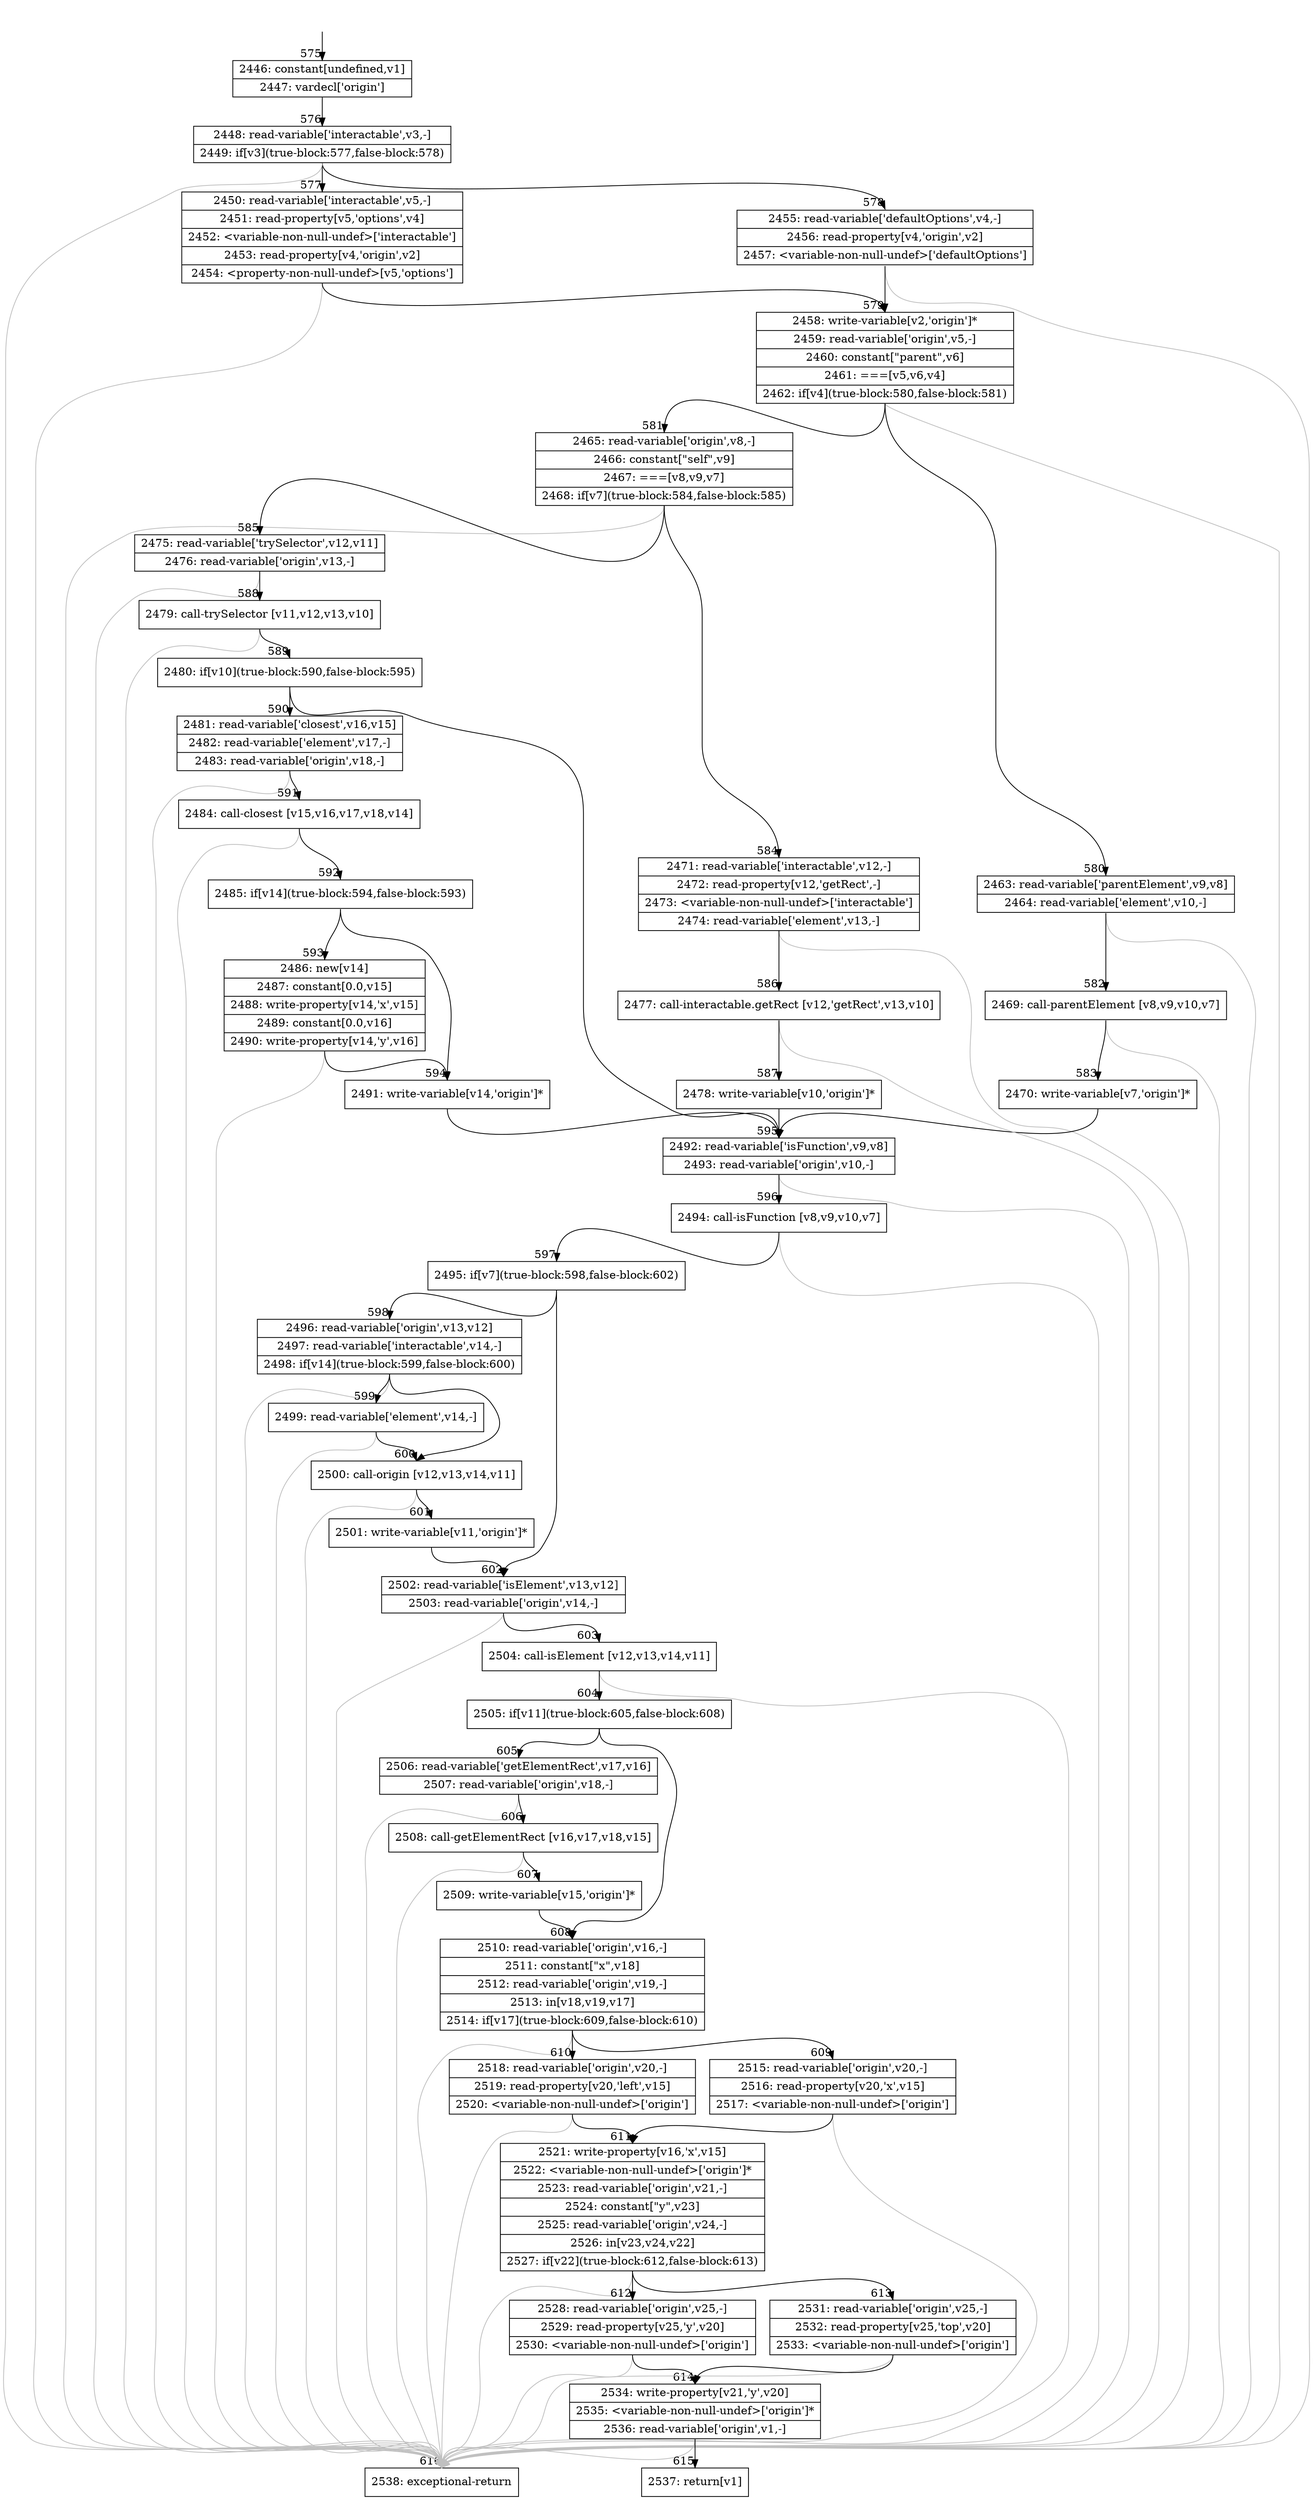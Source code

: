 digraph {
rankdir="TD"
BB_entry43[shape=none,label=""];
BB_entry43 -> BB575 [tailport=s, headport=n, headlabel="    575"]
BB575 [shape=record label="{2446: constant[undefined,v1]|2447: vardecl['origin']}" ] 
BB575 -> BB576 [tailport=s, headport=n, headlabel="      576"]
BB576 [shape=record label="{2448: read-variable['interactable',v3,-]|2449: if[v3](true-block:577,false-block:578)}" ] 
BB576 -> BB577 [tailport=s, headport=n, headlabel="      577"]
BB576 -> BB578 [tailport=s, headport=n, headlabel="      578"]
BB576 -> BB616 [tailport=s, headport=n, color=gray, headlabel="      616"]
BB577 [shape=record label="{2450: read-variable['interactable',v5,-]|2451: read-property[v5,'options',v4]|2452: \<variable-non-null-undef\>['interactable']|2453: read-property[v4,'origin',v2]|2454: \<property-non-null-undef\>[v5,'options']}" ] 
BB577 -> BB579 [tailport=s, headport=n, headlabel="      579"]
BB577 -> BB616 [tailport=s, headport=n, color=gray]
BB578 [shape=record label="{2455: read-variable['defaultOptions',v4,-]|2456: read-property[v4,'origin',v2]|2457: \<variable-non-null-undef\>['defaultOptions']}" ] 
BB578 -> BB579 [tailport=s, headport=n]
BB578 -> BB616 [tailport=s, headport=n, color=gray]
BB579 [shape=record label="{2458: write-variable[v2,'origin']*|2459: read-variable['origin',v5,-]|2460: constant[\"parent\",v6]|2461: ===[v5,v6,v4]|2462: if[v4](true-block:580,false-block:581)}" ] 
BB579 -> BB580 [tailport=s, headport=n, headlabel="      580"]
BB579 -> BB581 [tailport=s, headport=n, headlabel="      581"]
BB579 -> BB616 [tailport=s, headport=n, color=gray]
BB580 [shape=record label="{2463: read-variable['parentElement',v9,v8]|2464: read-variable['element',v10,-]}" ] 
BB580 -> BB582 [tailport=s, headport=n, headlabel="      582"]
BB580 -> BB616 [tailport=s, headport=n, color=gray]
BB581 [shape=record label="{2465: read-variable['origin',v8,-]|2466: constant[\"self\",v9]|2467: ===[v8,v9,v7]|2468: if[v7](true-block:584,false-block:585)}" ] 
BB581 -> BB584 [tailport=s, headport=n, headlabel="      584"]
BB581 -> BB585 [tailport=s, headport=n, headlabel="      585"]
BB581 -> BB616 [tailport=s, headport=n, color=gray]
BB582 [shape=record label="{2469: call-parentElement [v8,v9,v10,v7]}" ] 
BB582 -> BB583 [tailport=s, headport=n, headlabel="      583"]
BB582 -> BB616 [tailport=s, headport=n, color=gray]
BB583 [shape=record label="{2470: write-variable[v7,'origin']*}" ] 
BB583 -> BB595 [tailport=s, headport=n, headlabel="      595"]
BB584 [shape=record label="{2471: read-variable['interactable',v12,-]|2472: read-property[v12,'getRect',-]|2473: \<variable-non-null-undef\>['interactable']|2474: read-variable['element',v13,-]}" ] 
BB584 -> BB586 [tailport=s, headport=n, headlabel="      586"]
BB584 -> BB616 [tailport=s, headport=n, color=gray]
BB585 [shape=record label="{2475: read-variable['trySelector',v12,v11]|2476: read-variable['origin',v13,-]}" ] 
BB585 -> BB588 [tailport=s, headport=n, headlabel="      588"]
BB585 -> BB616 [tailport=s, headport=n, color=gray]
BB586 [shape=record label="{2477: call-interactable.getRect [v12,'getRect',v13,v10]}" ] 
BB586 -> BB587 [tailport=s, headport=n, headlabel="      587"]
BB586 -> BB616 [tailport=s, headport=n, color=gray]
BB587 [shape=record label="{2478: write-variable[v10,'origin']*}" ] 
BB587 -> BB595 [tailport=s, headport=n]
BB588 [shape=record label="{2479: call-trySelector [v11,v12,v13,v10]}" ] 
BB588 -> BB589 [tailport=s, headport=n, headlabel="      589"]
BB588 -> BB616 [tailport=s, headport=n, color=gray]
BB589 [shape=record label="{2480: if[v10](true-block:590,false-block:595)}" ] 
BB589 -> BB590 [tailport=s, headport=n, headlabel="      590"]
BB589 -> BB595 [tailport=s, headport=n]
BB590 [shape=record label="{2481: read-variable['closest',v16,v15]|2482: read-variable['element',v17,-]|2483: read-variable['origin',v18,-]}" ] 
BB590 -> BB591 [tailport=s, headport=n, headlabel="      591"]
BB590 -> BB616 [tailport=s, headport=n, color=gray]
BB591 [shape=record label="{2484: call-closest [v15,v16,v17,v18,v14]}" ] 
BB591 -> BB592 [tailport=s, headport=n, headlabel="      592"]
BB591 -> BB616 [tailport=s, headport=n, color=gray]
BB592 [shape=record label="{2485: if[v14](true-block:594,false-block:593)}" ] 
BB592 -> BB594 [tailport=s, headport=n, headlabel="      594"]
BB592 -> BB593 [tailport=s, headport=n, headlabel="      593"]
BB593 [shape=record label="{2486: new[v14]|2487: constant[0.0,v15]|2488: write-property[v14,'x',v15]|2489: constant[0.0,v16]|2490: write-property[v14,'y',v16]}" ] 
BB593 -> BB594 [tailport=s, headport=n]
BB593 -> BB616 [tailport=s, headport=n, color=gray]
BB594 [shape=record label="{2491: write-variable[v14,'origin']*}" ] 
BB594 -> BB595 [tailport=s, headport=n]
BB595 [shape=record label="{2492: read-variable['isFunction',v9,v8]|2493: read-variable['origin',v10,-]}" ] 
BB595 -> BB596 [tailport=s, headport=n, headlabel="      596"]
BB595 -> BB616 [tailport=s, headport=n, color=gray]
BB596 [shape=record label="{2494: call-isFunction [v8,v9,v10,v7]}" ] 
BB596 -> BB597 [tailport=s, headport=n, headlabel="      597"]
BB596 -> BB616 [tailport=s, headport=n, color=gray]
BB597 [shape=record label="{2495: if[v7](true-block:598,false-block:602)}" ] 
BB597 -> BB598 [tailport=s, headport=n, headlabel="      598"]
BB597 -> BB602 [tailport=s, headport=n, headlabel="      602"]
BB598 [shape=record label="{2496: read-variable['origin',v13,v12]|2497: read-variable['interactable',v14,-]|2498: if[v14](true-block:599,false-block:600)}" ] 
BB598 -> BB600 [tailport=s, headport=n, headlabel="      600"]
BB598 -> BB599 [tailport=s, headport=n, headlabel="      599"]
BB598 -> BB616 [tailport=s, headport=n, color=gray]
BB599 [shape=record label="{2499: read-variable['element',v14,-]}" ] 
BB599 -> BB600 [tailport=s, headport=n]
BB599 -> BB616 [tailport=s, headport=n, color=gray]
BB600 [shape=record label="{2500: call-origin [v12,v13,v14,v11]}" ] 
BB600 -> BB601 [tailport=s, headport=n, headlabel="      601"]
BB600 -> BB616 [tailport=s, headport=n, color=gray]
BB601 [shape=record label="{2501: write-variable[v11,'origin']*}" ] 
BB601 -> BB602 [tailport=s, headport=n]
BB602 [shape=record label="{2502: read-variable['isElement',v13,v12]|2503: read-variable['origin',v14,-]}" ] 
BB602 -> BB603 [tailport=s, headport=n, headlabel="      603"]
BB602 -> BB616 [tailport=s, headport=n, color=gray]
BB603 [shape=record label="{2504: call-isElement [v12,v13,v14,v11]}" ] 
BB603 -> BB604 [tailport=s, headport=n, headlabel="      604"]
BB603 -> BB616 [tailport=s, headport=n, color=gray]
BB604 [shape=record label="{2505: if[v11](true-block:605,false-block:608)}" ] 
BB604 -> BB605 [tailport=s, headport=n, headlabel="      605"]
BB604 -> BB608 [tailport=s, headport=n, headlabel="      608"]
BB605 [shape=record label="{2506: read-variable['getElementRect',v17,v16]|2507: read-variable['origin',v18,-]}" ] 
BB605 -> BB606 [tailport=s, headport=n, headlabel="      606"]
BB605 -> BB616 [tailport=s, headport=n, color=gray]
BB606 [shape=record label="{2508: call-getElementRect [v16,v17,v18,v15]}" ] 
BB606 -> BB607 [tailport=s, headport=n, headlabel="      607"]
BB606 -> BB616 [tailport=s, headport=n, color=gray]
BB607 [shape=record label="{2509: write-variable[v15,'origin']*}" ] 
BB607 -> BB608 [tailport=s, headport=n]
BB608 [shape=record label="{2510: read-variable['origin',v16,-]|2511: constant[\"x\",v18]|2512: read-variable['origin',v19,-]|2513: in[v18,v19,v17]|2514: if[v17](true-block:609,false-block:610)}" ] 
BB608 -> BB609 [tailport=s, headport=n, headlabel="      609"]
BB608 -> BB610 [tailport=s, headport=n, headlabel="      610"]
BB608 -> BB616 [tailport=s, headport=n, color=gray]
BB609 [shape=record label="{2515: read-variable['origin',v20,-]|2516: read-property[v20,'x',v15]|2517: \<variable-non-null-undef\>['origin']}" ] 
BB609 -> BB611 [tailport=s, headport=n, headlabel="      611"]
BB609 -> BB616 [tailport=s, headport=n, color=gray]
BB610 [shape=record label="{2518: read-variable['origin',v20,-]|2519: read-property[v20,'left',v15]|2520: \<variable-non-null-undef\>['origin']}" ] 
BB610 -> BB611 [tailport=s, headport=n]
BB610 -> BB616 [tailport=s, headport=n, color=gray]
BB611 [shape=record label="{2521: write-property[v16,'x',v15]|2522: \<variable-non-null-undef\>['origin']*|2523: read-variable['origin',v21,-]|2524: constant[\"y\",v23]|2525: read-variable['origin',v24,-]|2526: in[v23,v24,v22]|2527: if[v22](true-block:612,false-block:613)}" ] 
BB611 -> BB612 [tailport=s, headport=n, headlabel="      612"]
BB611 -> BB613 [tailport=s, headport=n, headlabel="      613"]
BB611 -> BB616 [tailport=s, headport=n, color=gray]
BB612 [shape=record label="{2528: read-variable['origin',v25,-]|2529: read-property[v25,'y',v20]|2530: \<variable-non-null-undef\>['origin']}" ] 
BB612 -> BB614 [tailport=s, headport=n, headlabel="      614"]
BB612 -> BB616 [tailport=s, headport=n, color=gray]
BB613 [shape=record label="{2531: read-variable['origin',v25,-]|2532: read-property[v25,'top',v20]|2533: \<variable-non-null-undef\>['origin']}" ] 
BB613 -> BB614 [tailport=s, headport=n]
BB613 -> BB616 [tailport=s, headport=n, color=gray]
BB614 [shape=record label="{2534: write-property[v21,'y',v20]|2535: \<variable-non-null-undef\>['origin']*|2536: read-variable['origin',v1,-]}" ] 
BB614 -> BB615 [tailport=s, headport=n, headlabel="      615"]
BB614 -> BB616 [tailport=s, headport=n, color=gray]
BB615 [shape=record label="{2537: return[v1]}" ] 
BB616 [shape=record label="{2538: exceptional-return}" ] 
//#$~ 895
}
